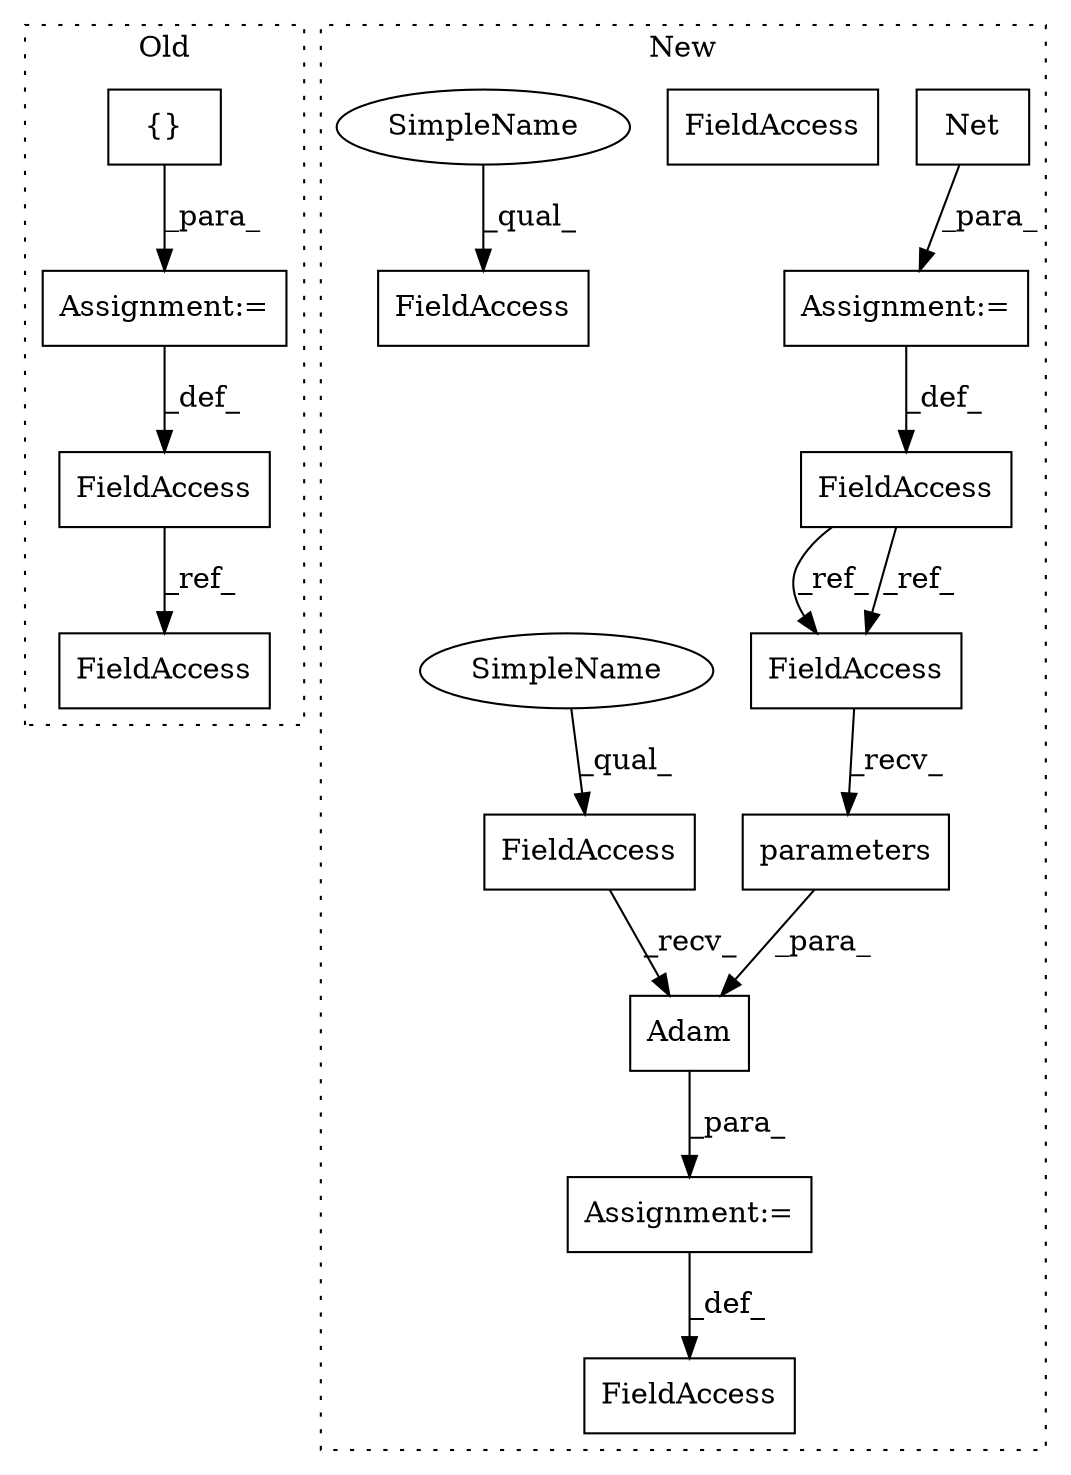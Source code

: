 digraph G {
subgraph cluster0 {
1 [label="{}" a="4" s="1961" l="2" shape="box"];
3 [label="FieldAccess" a="22" s="1948" l="3" shape="box"];
5 [label="Assignment:=" a="7" s="1951" l="1" shape="box"];
9 [label="FieldAccess" a="22" s="2507" l="3" shape="box"];
label = "Old";
style="dotted";
}
subgraph cluster1 {
2 [label="Net" a="32" s="1291" l="5" shape="box"];
4 [label="FieldAccess" a="22" s="1539" l="9" shape="box"];
6 [label="Assignment:=" a="7" s="1548" l="1" shape="box"];
7 [label="Adam" a="32" s="1561,1595" l="5,1" shape="box"];
8 [label="FieldAccess" a="22" s="1285" l="5" shape="box"];
10 [label="FieldAccess" a="22" s="1549" l="11" shape="box"];
11 [label="FieldAccess" a="22" s="1306" l="10" shape="box"];
12 [label="FieldAccess" a="22" s="1566" l="5" shape="box"];
13 [label="Assignment:=" a="7" s="1290" l="1" shape="box"];
14 [label="parameters" a="32" s="1572" l="12" shape="box"];
15 [label="FieldAccess" a="22" s="1566" l="5" shape="box"];
16 [label="SimpleName" a="42" s="1306" l="5" shape="ellipse"];
17 [label="SimpleName" a="42" s="1549" l="5" shape="ellipse"];
label = "New";
style="dotted";
}
1 -> 5 [label="_para_"];
2 -> 13 [label="_para_"];
3 -> 9 [label="_ref_"];
5 -> 3 [label="_def_"];
6 -> 4 [label="_def_"];
7 -> 6 [label="_para_"];
8 -> 15 [label="_ref_"];
8 -> 15 [label="_ref_"];
10 -> 7 [label="_recv_"];
13 -> 8 [label="_def_"];
14 -> 7 [label="_para_"];
15 -> 14 [label="_recv_"];
16 -> 11 [label="_qual_"];
17 -> 10 [label="_qual_"];
}